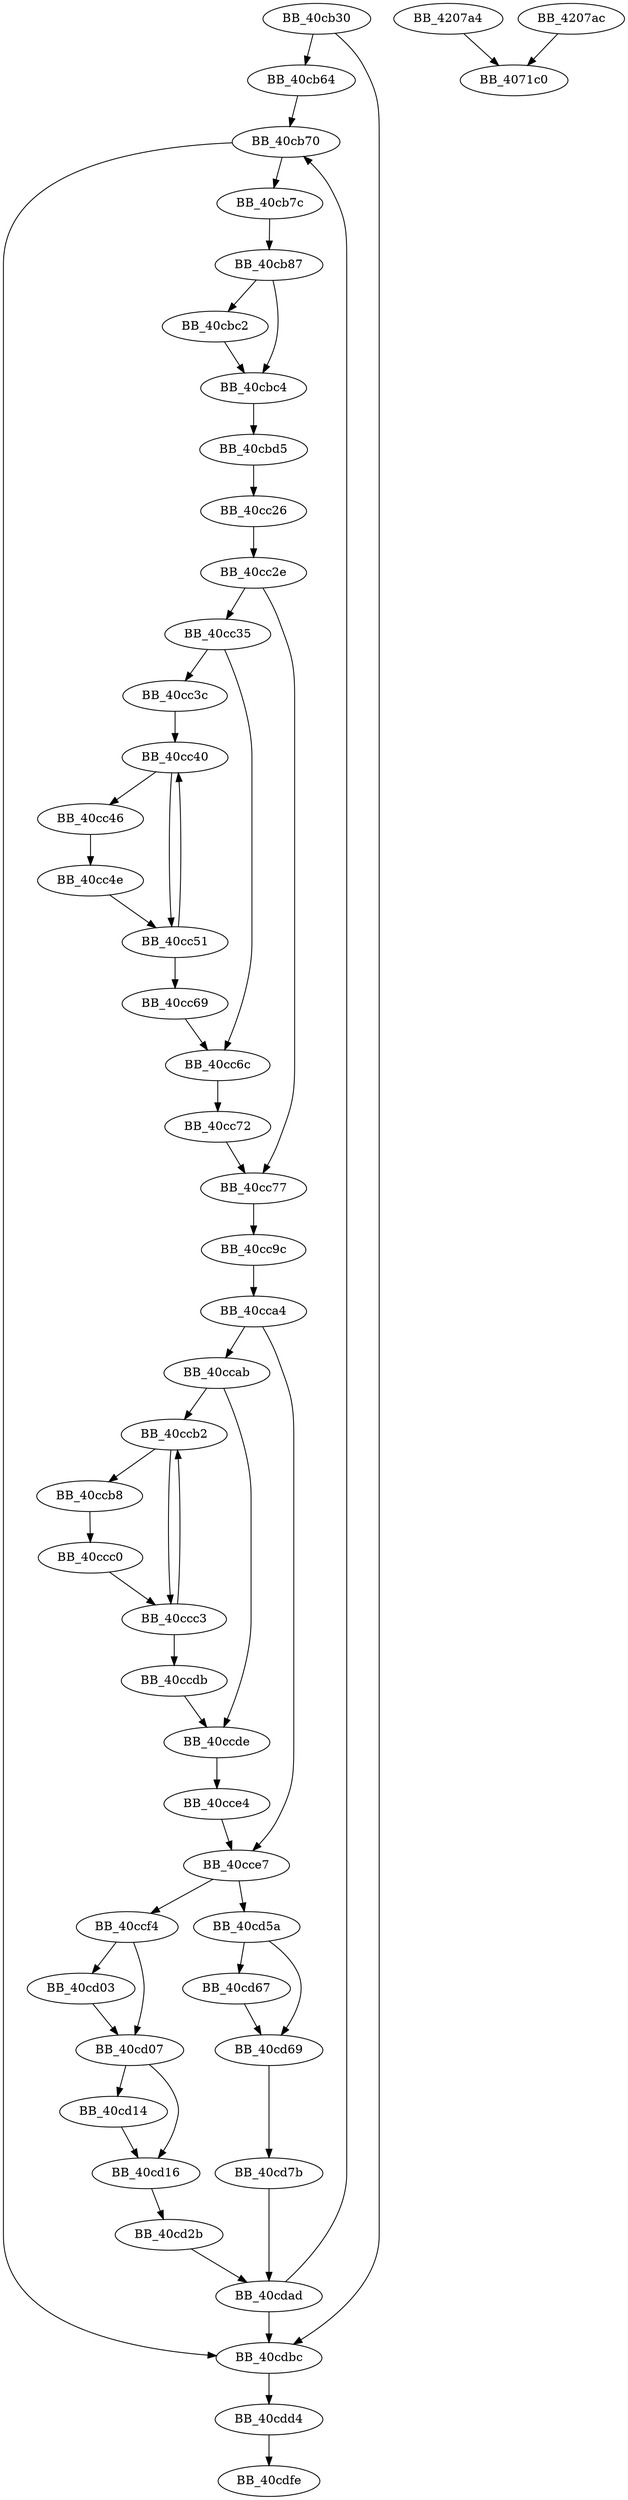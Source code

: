 DiGraph sub_40CB30{
BB_40cb30->BB_40cb64
BB_40cb30->BB_40cdbc
BB_40cb64->BB_40cb70
BB_40cb70->BB_40cb7c
BB_40cb70->BB_40cdbc
BB_40cb7c->BB_40cb87
BB_40cb87->BB_40cbc2
BB_40cb87->BB_40cbc4
BB_40cbc2->BB_40cbc4
BB_40cbc4->BB_40cbd5
BB_40cbd5->BB_40cc26
BB_40cc26->BB_40cc2e
BB_40cc2e->BB_40cc35
BB_40cc2e->BB_40cc77
BB_40cc35->BB_40cc3c
BB_40cc35->BB_40cc6c
BB_40cc3c->BB_40cc40
BB_40cc40->BB_40cc46
BB_40cc40->BB_40cc51
BB_40cc46->BB_40cc4e
BB_40cc4e->BB_40cc51
BB_40cc51->BB_40cc40
BB_40cc51->BB_40cc69
BB_40cc69->BB_40cc6c
BB_40cc6c->BB_40cc72
BB_40cc72->BB_40cc77
BB_40cc77->BB_40cc9c
BB_40cc9c->BB_40cca4
BB_40cca4->BB_40ccab
BB_40cca4->BB_40cce7
BB_40ccab->BB_40ccb2
BB_40ccab->BB_40ccde
BB_40ccb2->BB_40ccb8
BB_40ccb2->BB_40ccc3
BB_40ccb8->BB_40ccc0
BB_40ccc0->BB_40ccc3
BB_40ccc3->BB_40ccb2
BB_40ccc3->BB_40ccdb
BB_40ccdb->BB_40ccde
BB_40ccde->BB_40cce4
BB_40cce4->BB_40cce7
BB_40cce7->BB_40ccf4
BB_40cce7->BB_40cd5a
BB_40ccf4->BB_40cd03
BB_40ccf4->BB_40cd07
BB_40cd03->BB_40cd07
BB_40cd07->BB_40cd14
BB_40cd07->BB_40cd16
BB_40cd14->BB_40cd16
BB_40cd16->BB_40cd2b
BB_40cd2b->BB_40cdad
BB_40cd5a->BB_40cd67
BB_40cd5a->BB_40cd69
BB_40cd67->BB_40cd69
BB_40cd69->BB_40cd7b
BB_40cd7b->BB_40cdad
BB_40cdad->BB_40cb70
BB_40cdad->BB_40cdbc
BB_40cdbc->BB_40cdd4
BB_40cdd4->BB_40cdfe
BB_4207a4->BB_4071c0
BB_4207ac->BB_4071c0
}

